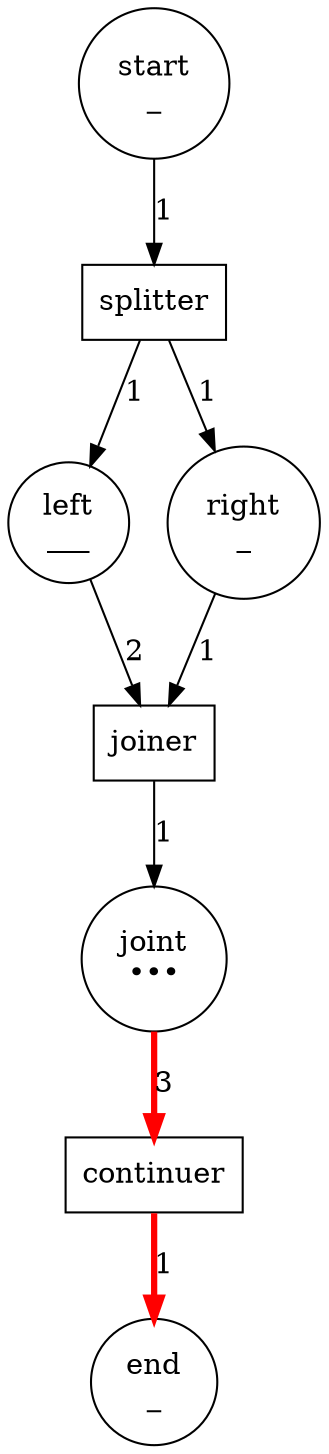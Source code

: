 digraph G {
1 [label="start\n_\n" shape=circle]
2 [label="left\n___\n" shape=circle]
3 [label="right\n_\n" shape=circle]
4 [label="joint\n•••\n" shape=circle]
5 [label="end\n_\n" shape=circle]
6 [label="splitter" shape=box]
7 [label="joiner" shape=box]
8 [label="continuer" shape=box]

1 -> 6 [label="1" ] 
2 -> 7 [label="2" ] 
3 -> 7 [label="1" ] 
4 -> 8 [label="3" ,color=red,penwidth=3.0] 
6 -> 2 [label="1" ] 
6 -> 3 [label="1" ] 
7 -> 4 [label="1" ] 
8 -> 5 [label="1" ,color=red,penwidth=3.0] 
}